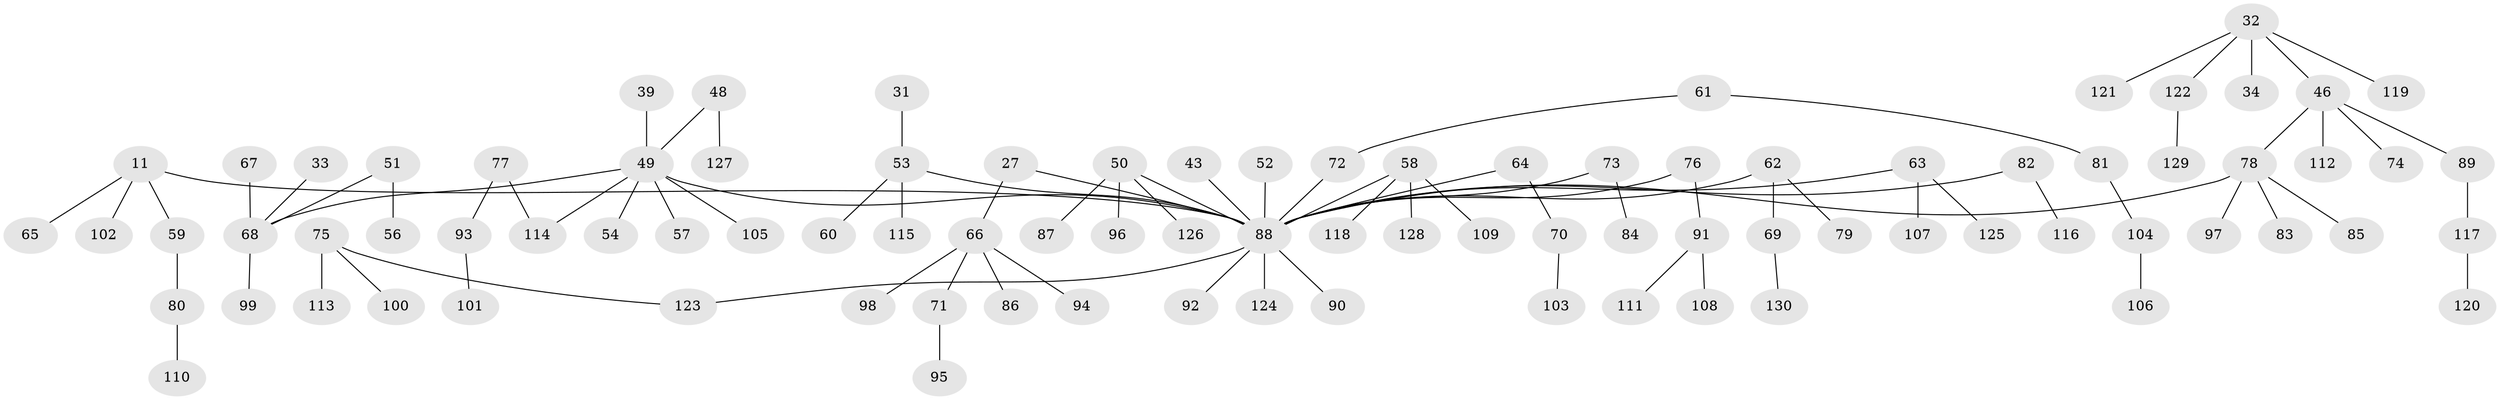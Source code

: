 // original degree distribution, {9: 0.007692307692307693, 5: 0.03076923076923077, 3: 0.2076923076923077, 4: 0.046153846153846156, 2: 0.24615384615384617, 1: 0.46153846153846156}
// Generated by graph-tools (version 1.1) at 2025/56/03/04/25 21:56:11]
// undirected, 91 vertices, 90 edges
graph export_dot {
graph [start="1"]
  node [color=gray90,style=filled];
  11;
  27;
  31;
  32 [super="+24+21"];
  33;
  34;
  39;
  43;
  46 [super="+40"];
  48;
  49 [super="+8+23"];
  50 [super="+47"];
  51;
  52;
  53 [super="+14"];
  54;
  56;
  57;
  58 [super="+55"];
  59;
  60;
  61;
  62;
  63;
  64;
  65;
  66 [super="+28"];
  67;
  68 [super="+13+30+42"];
  69;
  70;
  71;
  72 [super="+12"];
  73;
  74;
  75;
  76 [super="+22"];
  77;
  78 [super="+36+38+25"];
  79;
  80;
  81;
  82 [super="+18+29"];
  83;
  84;
  85;
  86;
  87;
  88 [super="+17+20+26+41"];
  89;
  90;
  91 [super="+44"];
  92;
  93;
  94;
  95;
  96;
  97;
  98;
  99;
  100;
  101;
  102;
  103;
  104;
  105;
  106;
  107;
  108;
  109;
  110;
  111;
  112;
  113;
  114 [super="+37"];
  115;
  116;
  117;
  118;
  119;
  120;
  121;
  122;
  123 [super="+45"];
  124;
  125;
  126;
  127;
  128;
  129;
  130;
  11 -- 59;
  11 -- 65;
  11 -- 102;
  11 -- 88;
  27 -- 88;
  27 -- 66;
  31 -- 53;
  32 -- 121;
  32 -- 122;
  32 -- 34;
  32 -- 119;
  32 -- 46;
  33 -- 68;
  39 -- 49;
  43 -- 88;
  46 -- 74;
  46 -- 112;
  46 -- 89;
  46 -- 78;
  48 -- 127;
  48 -- 49;
  49 -- 57;
  49 -- 105;
  49 -- 114;
  49 -- 68;
  49 -- 88;
  49 -- 54;
  50 -- 96;
  50 -- 126;
  50 -- 88;
  50 -- 87;
  51 -- 56;
  51 -- 68;
  52 -- 88;
  53 -- 60;
  53 -- 115;
  53 -- 88;
  58 -- 109;
  58 -- 128;
  58 -- 88;
  58 -- 118;
  59 -- 80;
  61 -- 81;
  61 -- 72;
  62 -- 69;
  62 -- 79;
  62 -- 88;
  63 -- 107;
  63 -- 125;
  63 -- 88;
  64 -- 70;
  64 -- 88;
  66 -- 71;
  66 -- 86;
  66 -- 94;
  66 -- 98;
  67 -- 68;
  68 -- 99;
  69 -- 130;
  70 -- 103;
  71 -- 95;
  72 -- 88;
  73 -- 84;
  73 -- 88;
  75 -- 100;
  75 -- 113;
  75 -- 123;
  76 -- 88;
  76 -- 91;
  77 -- 93;
  77 -- 114;
  78 -- 85;
  78 -- 97;
  78 -- 83;
  78 -- 88;
  80 -- 110;
  81 -- 104;
  82 -- 116;
  82 -- 88;
  88 -- 90;
  88 -- 124;
  88 -- 92;
  88 -- 123;
  89 -- 117;
  91 -- 108;
  91 -- 111;
  93 -- 101;
  104 -- 106;
  117 -- 120;
  122 -- 129;
}
